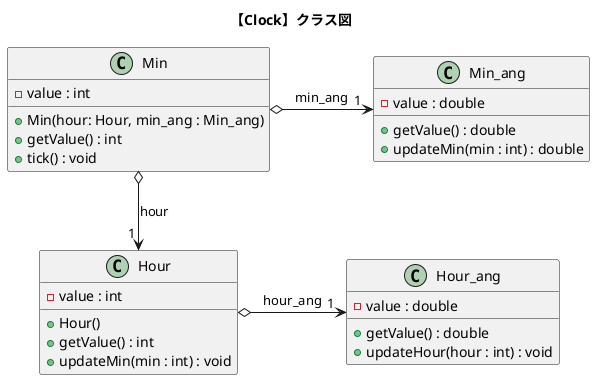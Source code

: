 @startuml clock_class_push
title "【Clock】クラス図"

together {
    class "Hour"{
        -value : int
        +Hour()
        +getValue() : int
        +updateMin(min : int) : void
    }

    class "Min"{
        -value : int
        +Min(hour: Hour, min_ang : Min_ang)
        +getValue() : int
        +tick() : void
    }
}

class "Min_ang"{
    -value : double
    +getValue() : double
    +updateMin(min : int) : double
}

class "Hour_ang"{
    -value : double
    +getValue() : double
    +updateHour(hour : int) : void
}

Min  o-down-> "1 " Hour : hour
Min  o-right-> "1 " Min_ang : "  min_ang  "
Hour o-right-> "1 " Hour_ang : "  hour_ang  "

@enduml